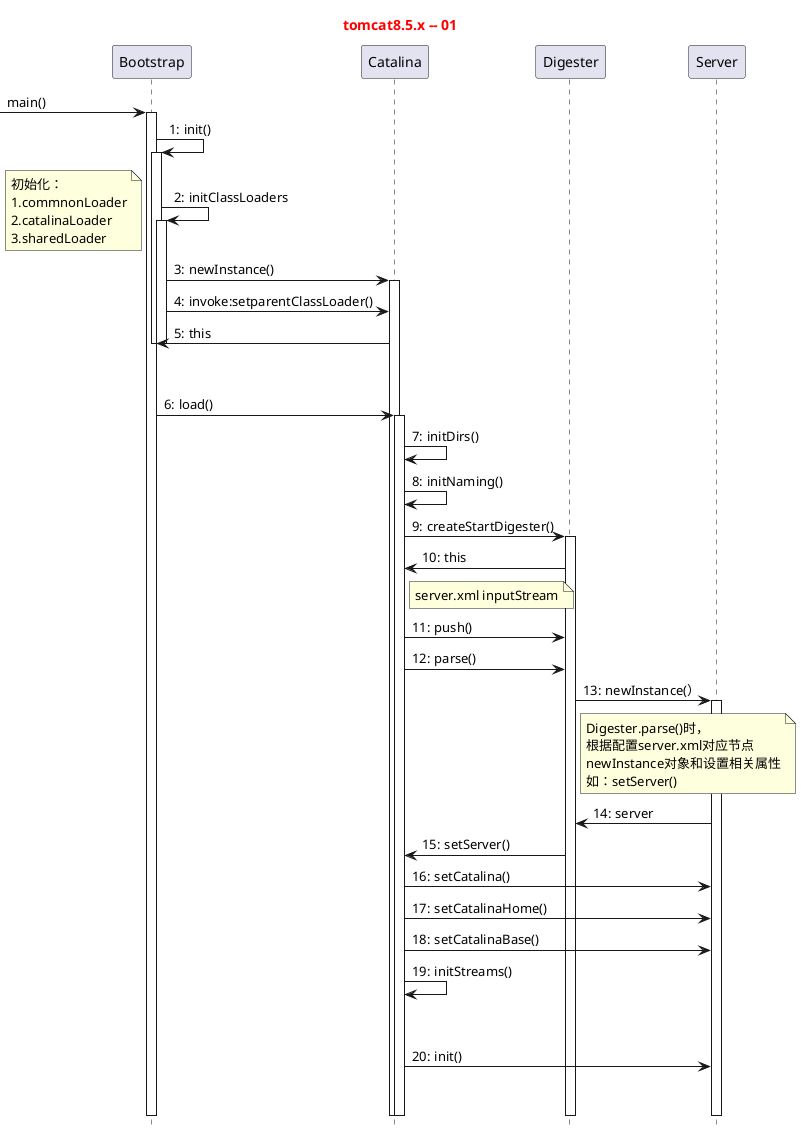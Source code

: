 @startuml
hide footbox
title <font color="red">tomcat8.5.x -- 01

[-> Bootstrap : main()
activate Bootstrap
autonumber "0:"

'init start
Bootstrap -> Bootstrap : init()
activate Bootstrap

'initClassLoaders start
Bootstrap -> Bootstrap : initClassLoaders
activate Bootstrap
note left : 初始化：\n1.commnonLoader\n2.catalinaLoader\n3.sharedLoader

Bootstrap -> Catalina : newInstance()
activate Catalina
Bootstrap -> Catalina : invoke:setparentClassLoader()
Bootstrap <- Catalina : this
'initClassLoaders end
deactivate Bootstrap

'init end
deactivate Bootstrap

||40||
Bootstrap -> Catalina : load()
activate Catalina
Catalina -> Catalina : initDirs()
Catalina -> Catalina : initNaming()
Catalina -> Digester : createStartDigester()
activate Digester
Catalina <- Digester : this

note right Catalina : server.xml inputStream
Catalina -> Digester : push()
Catalina -> Digester : parse()
Digester -> Server : newInstance(）
activate Server
note right Digester : Digester.parse()时，\n根据配置server.xml对应节点\nnewInstance对象和设置相关属性\n如：setServer()
Digester <- Server : server
Catalina <- Digester : setServer()
Catalina -> Server : setCatalina()
Catalina -> Server : setCatalinaHome()
Catalina -> Server : setCatalinaBase()
Catalina -> Catalina : initStreams()
||40||
Catalina -> Server : init()



||40||
@enduml